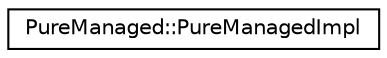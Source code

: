 digraph "Graphical Class Hierarchy"
{
 // LATEX_PDF_SIZE
  edge [fontname="Helvetica",fontsize="10",labelfontname="Helvetica",labelfontsize="10"];
  node [fontname="Helvetica",fontsize="10",shape=record];
  rankdir="LR";
  Node0 [label="PureManaged::PureManagedImpl",height=0.2,width=0.4,color="black", fillcolor="white", style="filled",URL="$class_pure_managed_1_1_pure_managed_impl.html",tooltip=" "];
}
